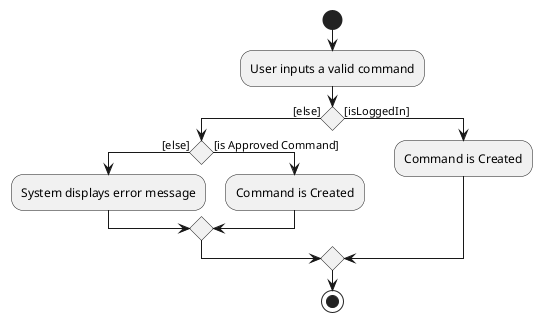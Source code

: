 @startuml
start
:User inputs a valid command;

'Since the beta syntax does not support placing the condition outside the
'diamond we place it as the true branch instead.

if () then ([else])
    if () then ([else])
    :System displays error message;
    else ([is Approved Command])
    :Command is Created;
    endif
else ([isLoggedIn])
:Command is Created;
endif
stop
@enduml
